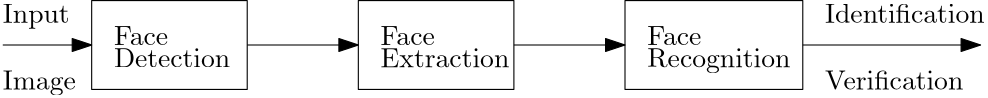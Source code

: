 <?xml version="1.0"?>
<!DOCTYPE ipe SYSTEM "ipe.dtd">
<ipe version="70107" creator="Ipe 7.2.1">
<info created="D:20161031145952" modified="D:20161106200857"/>
<ipestyle name="basic">
<symbol name="arrow/arc(spx)">
<path stroke="sym-stroke" fill="sym-stroke" pen="sym-pen">
0 0 m
-1 0.333 l
-1 -0.333 l
h
</path>
</symbol>
<symbol name="arrow/farc(spx)">
<path stroke="sym-stroke" fill="white" pen="sym-pen">
0 0 m
-1 0.333 l
-1 -0.333 l
h
</path>
</symbol>
<symbol name="arrow/ptarc(spx)">
<path stroke="sym-stroke" fill="sym-stroke" pen="sym-pen">
0 0 m
-1 0.333 l
-0.8 0 l
-1 -0.333 l
h
</path>
</symbol>
<symbol name="arrow/fptarc(spx)">
<path stroke="sym-stroke" fill="white" pen="sym-pen">
0 0 m
-1 0.333 l
-0.8 0 l
-1 -0.333 l
h
</path>
</symbol>
<symbol name="mark/circle(sx)" transformations="translations">
<path fill="sym-stroke">
0.6 0 0 0.6 0 0 e
0.4 0 0 0.4 0 0 e
</path>
</symbol>
<symbol name="mark/disk(sx)" transformations="translations">
<path fill="sym-stroke">
0.6 0 0 0.6 0 0 e
</path>
</symbol>
<symbol name="mark/fdisk(sfx)" transformations="translations">
<group>
<path fill="sym-fill">
0.5 0 0 0.5 0 0 e
</path>
<path fill="sym-stroke" fillrule="eofill">
0.6 0 0 0.6 0 0 e
0.4 0 0 0.4 0 0 e
</path>
</group>
</symbol>
<symbol name="mark/box(sx)" transformations="translations">
<path fill="sym-stroke" fillrule="eofill">
-0.6 -0.6 m
0.6 -0.6 l
0.6 0.6 l
-0.6 0.6 l
h
-0.4 -0.4 m
0.4 -0.4 l
0.4 0.4 l
-0.4 0.4 l
h
</path>
</symbol>
<symbol name="mark/square(sx)" transformations="translations">
<path fill="sym-stroke">
-0.6 -0.6 m
0.6 -0.6 l
0.6 0.6 l
-0.6 0.6 l
h
</path>
</symbol>
<symbol name="mark/fsquare(sfx)" transformations="translations">
<group>
<path fill="sym-fill">
-0.5 -0.5 m
0.5 -0.5 l
0.5 0.5 l
-0.5 0.5 l
h
</path>
<path fill="sym-stroke" fillrule="eofill">
-0.6 -0.6 m
0.6 -0.6 l
0.6 0.6 l
-0.6 0.6 l
h
-0.4 -0.4 m
0.4 -0.4 l
0.4 0.4 l
-0.4 0.4 l
h
</path>
</group>
</symbol>
<symbol name="mark/cross(sx)" transformations="translations">
<group>
<path fill="sym-stroke">
-0.43 -0.57 m
0.57 0.43 l
0.43 0.57 l
-0.57 -0.43 l
h
</path>
<path fill="sym-stroke">
-0.43 0.57 m
0.57 -0.43 l
0.43 -0.57 l
-0.57 0.43 l
h
</path>
</group>
</symbol>
<symbol name="arrow/fnormal(spx)">
<path stroke="sym-stroke" fill="white" pen="sym-pen">
0 0 m
-1 0.333 l
-1 -0.333 l
h
</path>
</symbol>
<symbol name="arrow/pointed(spx)">
<path stroke="sym-stroke" fill="sym-stroke" pen="sym-pen">
0 0 m
-1 0.333 l
-0.8 0 l
-1 -0.333 l
h
</path>
</symbol>
<symbol name="arrow/fpointed(spx)">
<path stroke="sym-stroke" fill="white" pen="sym-pen">
0 0 m
-1 0.333 l
-0.8 0 l
-1 -0.333 l
h
</path>
</symbol>
<symbol name="arrow/linear(spx)">
<path stroke="sym-stroke" pen="sym-pen">
-1 0.333 m
0 0 l
-1 -0.333 l
</path>
</symbol>
<symbol name="arrow/fdouble(spx)">
<path stroke="sym-stroke" fill="white" pen="sym-pen">
0 0 m
-1 0.333 l
-1 -0.333 l
h
-1 0 m
-2 0.333 l
-2 -0.333 l
h
</path>
</symbol>
<symbol name="arrow/double(spx)">
<path stroke="sym-stroke" fill="sym-stroke" pen="sym-pen">
0 0 m
-1 0.333 l
-1 -0.333 l
h
-1 0 m
-2 0.333 l
-2 -0.333 l
h
</path>
</symbol>
<pen name="heavier" value="0.8"/>
<pen name="fat" value="1.2"/>
<pen name="ultrafat" value="2"/>
<symbolsize name="large" value="5"/>
<symbolsize name="small" value="2"/>
<symbolsize name="tiny" value="1.1"/>
<arrowsize name="large" value="10"/>
<arrowsize name="small" value="5"/>
<arrowsize name="tiny" value="3"/>
<color name="red" value="1 0 0"/>
<color name="green" value="0 1 0"/>
<color name="blue" value="0 0 1"/>
<color name="yellow" value="1 1 0"/>
<color name="orange" value="1 0.647 0"/>
<color name="gold" value="1 0.843 0"/>
<color name="purple" value="0.627 0.125 0.941"/>
<color name="gray" value="0.745"/>
<color name="brown" value="0.647 0.165 0.165"/>
<color name="navy" value="0 0 0.502"/>
<color name="pink" value="1 0.753 0.796"/>
<color name="seagreen" value="0.18 0.545 0.341"/>
<color name="turquoise" value="0.251 0.878 0.816"/>
<color name="violet" value="0.933 0.51 0.933"/>
<color name="darkblue" value="0 0 0.545"/>
<color name="darkcyan" value="0 0.545 0.545"/>
<color name="darkgray" value="0.663"/>
<color name="darkgreen" value="0 0.392 0"/>
<color name="darkmagenta" value="0.545 0 0.545"/>
<color name="darkorange" value="1 0.549 0"/>
<color name="darkred" value="0.545 0 0"/>
<color name="lightblue" value="0.678 0.847 0.902"/>
<color name="lightcyan" value="0.878 1 1"/>
<color name="lightgray" value="0.827"/>
<color name="lightgreen" value="0.565 0.933 0.565"/>
<color name="lightyellow" value="1 1 0.878"/>
<dashstyle name="dashed" value="[4] 0"/>
<dashstyle name="dotted" value="[1 3] 0"/>
<dashstyle name="dash dotted" value="[4 2 1 2] 0"/>
<dashstyle name="dash dot dotted" value="[4 2 1 2 1 2] 0"/>
<textsize name="large" value="\large"/>
<textsize name="small" value="\small"/>
<textsize name="tiny" value="\tiny"/>
<textsize name="Large" value="\Large"/>
<textsize name="LARGE" value="\LARGE"/>
<textsize name="huge" value="\huge"/>
<textsize name="Huge" value="\Huge"/>
<textsize name="footnote" value="\footnotesize"/>
<textstyle name="center" begin="\begin{center}" end="\end{center}"/>
<textstyle name="itemize" begin="\begin{itemize}" end="\end{itemize}"/>
<textstyle name="item" begin="\begin{itemize}\item{}" end="\end{itemize}"/>
<gridsize name="4 pts" value="4"/>
<gridsize name="8 pts (~3 mm)" value="8"/>
<gridsize name="16 pts (~6 mm)" value="16"/>
<gridsize name="32 pts (~12 mm)" value="32"/>
<gridsize name="10 pts (~3.5 mm)" value="10"/>
<gridsize name="20 pts (~7 mm)" value="20"/>
<gridsize name="14 pts (~5 mm)" value="14"/>
<gridsize name="28 pts (~10 mm)" value="28"/>
<gridsize name="56 pts (~20 mm)" value="56"/>
<anglesize name="90 deg" value="90"/>
<anglesize name="60 deg" value="60"/>
<anglesize name="45 deg" value="45"/>
<anglesize name="30 deg" value="30"/>
<anglesize name="22.5 deg" value="22.5"/>
<tiling name="falling" angle="-60" step="4" width="1"/>
<tiling name="rising" angle="30" step="4" width="1"/>
</ipestyle>
<page>
<layer name="alpha"/>
<view layers="alpha" active="alpha"/>
<text layer="alpha" matrix="1 0 0 1 8 0" transformations="translations" pos="128 720" stroke="black" type="label" width="19.51" height="6.808" depth="0" valign="baseline">Face</text>
<text matrix="1 0 0 1 8 0" transformations="translations" pos="128 712" stroke="black" type="label" width="41.926" height="6.808" depth="0" valign="baseline">Detection</text>
<path matrix="1 0 0 1 8 0" stroke="black">
120 736 m
120 704 l
176 704 l
176 736 l
h
</path>
<text matrix="1 0 0 1 104 0" transformations="translations" pos="128 720" stroke="black" type="label" width="19.51" height="6.808" depth="0" valign="baseline">Face</text>
<text matrix="1 0 0 1 104 0" transformations="translations" pos="128 712" stroke="black" type="label" width="46.382" height="6.808" depth="0" valign="baseline">Extraction</text>
<path matrix="1 0 0 1 104 0" stroke="black">
120 736 m
120 704 l
176 704 l
176 736 l
h
</path>
<text matrix="1 0 0 1 200 0" transformations="translations" pos="128 720" stroke="black" type="label" width="19.51" height="6.808" depth="0" valign="baseline">Face</text>
<text matrix="1 0 0 1 200 0" transformations="translations" pos="128 712" stroke="black" type="label" width="51.612" height="6.815" depth="1.93" valign="baseline">Recognition</text>
<path matrix="1.14286 0 0 1 182.857 0" stroke="black">
120 736 m
120 704 l
176 704 l
176 736 l
h
</path>
<path stroke="black" arrow="normal/normal">
184 720 m
224 720 l
</path>
<path stroke="black" arrow="normal/normal">
280 720 m
320 720 l
</path>
<path stroke="black" arrow="normal/normal">
96 720 m
128 720 l
</path>
<path matrix="2 0 0 1 -384 0" stroke="black" arrow="normal/normal">
384 720 m
416 720 l
</path>
<text matrix="1 0 0 1 0 8" transformations="translations" pos="96 720" stroke="black" type="label" width="24.076" height="6.815" depth="1.93" valign="baseline">Input</text>
<text matrix="1 0 0 1 0 -8" transformations="translations" pos="96 712" stroke="black" type="label" width="26.29" height="6.815" depth="1.93" valign="baseline">Image</text>
<text transformations="translations" pos="392 728" stroke="black" type="label" width="57.562" height="6.918" depth="0" valign="baseline">Identification</text>
<text transformations="translations" pos="392 704" stroke="black" type="label" width="49.841" height="6.918" depth="0" valign="baseline">Verification</text>
</page>
<page>
<layer name="alpha"/>
<view layers="alpha" active="alpha"/>
<text layer="alpha" matrix="1 0 0 1 -72 32" transformations="translations" pos="128 720" stroke="black" type="label" width="19.51" height="6.808" depth="0" valign="baseline">Face</text>
<text matrix="1 0 0 1 -72 32" transformations="translations" pos="128 712" stroke="black" type="label" width="41.926" height="6.808" depth="0" valign="baseline">Detection</text>
<path matrix="1 0 0 1 -72 32" stroke="black">
120 736 m
120 704 l
176 704 l
176 736 l
h
</path>
<text matrix="1 0 0 1 104 32" transformations="translations" pos="128 720" stroke="black" type="label" width="19.51" height="6.808" depth="0" valign="baseline">Face</text>
<text matrix="1 0 0 1 104 32" transformations="translations" pos="128 712" stroke="black" type="label" width="46.382" height="6.808" depth="0" valign="baseline">Extraction</text>
<path matrix="1 0 0 1 104 32" stroke="black">
120 736 m
120 704 l
176 704 l
176 736 l
h
</path>
<text matrix="1 0 0 1 264 32" transformations="translations" pos="128 720" stroke="black" type="label" width="19.51" height="6.808" depth="0" valign="baseline">Face</text>
<text matrix="1 0 0 1 264 32" transformations="translations" pos="128 712" stroke="black" type="label" width="51.612" height="6.815" depth="1.93" valign="baseline">Recognition</text>
<path matrix="1.14286 0 0 1 246.857 32" stroke="black">
120 736 m
120 704 l
176 704 l
176 736 l
h
</path>
<path matrix="3 0 0 1 -448 32" stroke="black" arrow="normal/normal">
184 720 m
224 720 l
</path>
<path matrix="2.59999 0 0 1 -447.999 32" stroke="black" arrow="normal/normal">
280 720 m
320 720 l
</path>
<path matrix="1 0 0 1 -80 32" stroke="black" arrow="normal/normal">
96 720 m
128 720 l
</path>
<path matrix="2 0 0 1 -320 32" stroke="black" arrow="normal/normal">
384 720 m
416 720 l
</path>
<text matrix="1 0 0 1 -80 40" transformations="translations" pos="96 720" stroke="black" type="label" width="24.076" height="6.815" depth="1.93" valign="baseline">Input</text>
<text matrix="1 0 0 1 -80 24" transformations="translations" pos="96 712" stroke="black" type="label" width="26.29" height="6.815" depth="1.93" valign="baseline">Image</text>
<text matrix="1 0 0 1 63.9998 32" transformations="translations" pos="392 728" stroke="black" type="label" width="57.562" height="6.918" depth="0" valign="baseline">Identification</text>
<text matrix="1 0 0 1 63.9998 32" transformations="translations" pos="392 704" stroke="black" type="label" width="49.841" height="6.918" depth="0" valign="baseline">Verification</text>
<text matrix="1 0 0 1 -80 0" transformations="translations" pos="96 704" stroke="black" type="label" width="59.831" height="6.926" depth="1.93" valign="baseline">image - based</text>
<text matrix="1 0 0 1 -80 0" transformations="translations" pos="176 704" stroke="black" type="label" width="64.564" height="6.918" depth="0" valign="baseline">feature - based</text>
<path stroke="black" arrow="normal/normal">
72 736 m
48 712 l
</path>
<path stroke="black" arrow="normal/normal">
72 736 m
104 712 l
</path>
<text matrix="1 0 0 1 24 -56" transformations="translations" pos="168 720" stroke="black" type="label" width="30.469" height="6.661" depth="1.93" valign="baseline">generic</text>
<text matrix="1 0 0 1 24 -56" transformations="translations" pos="208 704" stroke="black" type="label" width="71.703" height="6.926" depth="1.93" valign="baseline">feature-template</text>
<text matrix="1 0 0 1 24 -56" transformations="translations" pos="256 720" stroke="black" type="label" width="86.177" height="6.926" depth="1.93" valign="baseline">structural matching</text>
<path matrix="1.66667 0 0 8 -157.333 -5152" stroke="black" arrow="normal/normal">
248 736 m
224 728 l
</path>
<path matrix="1 0 0 3.33333 0 -1717.33" stroke="black" arrow="normal/normal">
256 736 m
256 712 l
</path>
<path matrix="1.66667 0 0 8 -184 -5152" stroke="black" arrow="normal/normal">
264 736 m
288 728 l
</path>
<path stroke="black" dash="dashed" arrow="normal/normal">
48 696 m
48 672 l
</path>
<path stroke="black" dash="dashed" arrow="normal/normal">
48 696 m
24 672 l
</path>
<path stroke="black" dash="dashed" arrow="normal/normal">
48 696 m
72 672 l
</path>
<path stroke="black" dash="dashed" arrow="normal/normal">
128 696 m
128 672 l
</path>
<path stroke="black" dash="dashed" arrow="normal/normal">
128 696 m
104 672 l
</path>
<path stroke="black" dash="dashed" arrow="normal/normal">
128 696 m
152 672 l
</path>
<path matrix="1 0 0 1 0 -56" stroke="black" dash="dashed" arrow="normal/normal">
200 712 m
184 696 l
</path>
<path matrix="1 0 0 1 0 -56" stroke="black" dash="dashed" arrow="normal/normal">
200 712 m
216 696 l
</path>
<path matrix="1 0 0 1 0 -56" stroke="black" dash="dashed" arrow="normal/normal">
256 696 m
240 680 l
</path>
<path matrix="1 0 0 1 0 -56" stroke="black" dash="dashed" arrow="normal/normal">
256 696 m
272 680 l
</path>
<path matrix="1 0 0 1 0 -56" stroke="black" dash="dashed" arrow="normal/normal">
328 712 m
312 696 l
</path>
<path matrix="1 0 0 1 0 -56" stroke="black" dash="dashed" arrow="normal/normal">
328 712 m
344 696 l
</path>
<text transformations="translations" pos="352 704" stroke="black" type="label" width="28.255" height="6.926" depth="1.93" valign="baseline">hybrid</text>
<text matrix="1 0 0 1 -8 0" transformations="translations" pos="400 704" stroke="black" type="label" width="57.922" height="6.918" depth="0" valign="baseline">feature-based</text>
<text matrix="1 0 0 1 -8 0" transformations="translations" pos="472 704" stroke="black" type="label" width="31.05" height="6.918" depth="0" valign="baseline">holistic</text>
<path stroke="black" arrow="normal/normal">
416 736 m
368 712 l
</path>
<path stroke="black" arrow="normal/normal">
416 736 m
416 712 l
</path>
<path stroke="black" arrow="normal/normal">
416 736 m
464 712 l
</path>
</page>
<page>
<layer name="alpha"/>
<view layers="alpha" active="alpha"/>
<text layer="alpha" matrix="1 0 0 1 72 32" transformations="translations" pos="128 720" stroke="black" type="label" width="19.51" height="6.808" depth="0" valign="baseline">Face</text>
<text matrix="1 0 0 1 72 32" transformations="translations" pos="128 712" stroke="black" type="label" width="41.926" height="6.808" depth="0" valign="baseline">Detection</text>
<path matrix="1 0 0 1 72 32" stroke="black">
120 736 m
120 704 l
176 704 l
176 736 l
h
</path>
<path matrix="1 0 0 1 64 32" stroke="black" arrow="normal/normal">
96 720 m
128 720 l
</path>
<text matrix="1 0 0 1 64 40" transformations="translations" pos="96 720" stroke="black" type="label" width="24.076" height="6.815" depth="1.93" valign="baseline">Input</text>
<text matrix="1 0 0 1 64 24" transformations="translations" pos="96 712" stroke="black" type="label" width="26.29" height="6.815" depth="1.93" valign="baseline">Image</text>
<text matrix="1 0 0 1 -32 0" transformations="translations" pos="96 704" stroke="black" type="label" width="59.831" height="6.926" depth="1.93" valign="baseline">image - based</text>
<text matrix="1 0 0 1 64 0" transformations="translations" pos="176 704" stroke="black" type="label" width="64.564" height="6.918" depth="0" valign="baseline">feature - based</text>
<path matrix="3.66667 0 0 1 -48 0" stroke="black" arrow="normal/normal">
72 736 m
48 712 l
</path>
<path matrix="1.25 0 0 1 126 0" stroke="black" arrow="normal/normal">
72 736 m
104 712 l
</path>
<path matrix="1 0 0 1 48 0" stroke="black" dash="dashed" arrow="normal/normal">
48 696 m
48 672 l
</path>
<path matrix="1 0 0 1 48 0" stroke="black" dash="dashed" arrow="normal/normal">
48 696 m
24 672 l
</path>
<path matrix="1 0 0 1 48 0" stroke="black" dash="dashed" arrow="normal/normal">
48 696 m
72 672 l
</path>
<text matrix="1 0 0 1 -32 16" transformations="translations" pos="208 656" stroke="black" type="label" width="53.466" height="6.926" depth="1.93" valign="baseline">active shape</text>
<text matrix="1 0 0 1 -32 24" transformations="translations" pos="208 640" stroke="black" type="label" width="30.22" height="6.918" depth="0" valign="baseline">models</text>
<text matrix="1 0 0 1 -64 16" transformations="translations" pos="320 656" stroke="black" type="label" width="30.192" height="6.918" depth="0" valign="baseline">feature</text>
<text matrix="1 0 0 1 -64 24" transformations="translations" pos="320 640" stroke="black" type="label" width="34.15" height="6.926" depth="1.93" valign="baseline">analysis</text>
<text matrix="1 0 0 1 -96 16" transformations="translations" pos="416 656" stroke="black" type="label" width="40.681" height="6.918" depth="0" valign="baseline">low- level</text>
<text matrix="1 0 0 1 -96 24" transformations="translations" pos="416 640" stroke="black" type="label" width="34.15" height="6.926" depth="1.93" valign="baseline">analysis</text>
<path stroke="black" dash="dashed" arrow="normal/normal">
200 664 m
200 648 l
</path>
<path stroke="black" dash="dashed" arrow="normal/normal">
200 664 m
184 648 l
</path>
<path stroke="black" dash="dashed" arrow="normal/normal">
200 664 m
216 648 l
</path>
<path stroke="black" dash="dashed" arrow="normal/normal">
272 664 m
256 648 l
</path>
<path stroke="black" dash="dashed" arrow="normal/normal">
272 664 m
288 648 l
</path>
<text matrix="1 0 0 1 -48 -16" transformations="translations" pos="272 624" stroke="black" type="label" width="43.199" height="6.926" depth="1.93" valign="baseline">generlized</text>
<text matrix="1 0 0 1 -48 -8" transformations="translations" pos="272 608" stroke="black" type="label" width="35.506" height="4.289" depth="0" valign="baseline">measure</text>
<text matrix="1 0 0 1 -64 -16" transformations="translations" pos="352 624" stroke="black" type="label" width="30.441" height="6.654" depth="0" valign="baseline">motion</text>
<text matrix="1 0 0 1 -64 -16" transformations="translations" pos="400 624" stroke="black" type="label" width="21.06" height="6.918" depth="0" valign="baseline">color</text>
<text matrix="1 0 0 1 -48 -16" transformations="translations" pos="432 624" stroke="black" type="label" width="18.846" height="4.297" depth="1.93" valign="baseline">gray</text>
<text matrix="1 0 0 1 -48 -8" transformations="translations" pos="432 608" stroke="black" type="label" width="23.302" height="6.918" depth="0" valign="baseline">levels</text>
<text matrix="1 0 0 1 -48 -16" transformations="translations" pos="480 624" stroke="black" type="label" width="23.302" height="6.926" depth="1.93" valign="baseline">edges</text>
<path stroke="black" arrow="normal/normal">
336 656 m
248 616 l
</path>
<path stroke="black" arrow="normal/normal">
336 656 m
304 616 l
</path>
<path stroke="black" arrow="normal/normal">
336 656 m
344 616 l
</path>
<path stroke="black" arrow="normal/normal">
336 656 m
392 616 l
</path>
<path stroke="black" arrow="normal/normal">
336 656 m
440 616 l
</path>
<path matrix="0.875 0 0 0.666667 45 204" stroke="blue" pen="heavier">
328 624 m
328 600 l
360 600 l
360 624 l
h
</path>
<path stroke="black" arrow="normal/normal">
272 700 m
208 680 l
</path>
<path stroke="black" arrow="normal/normal">
272 700 m
272 680 l
</path>
<path stroke="black" arrow="normal/normal">
272 700 m
336 680 l
</path>
</page>
</ipe>
